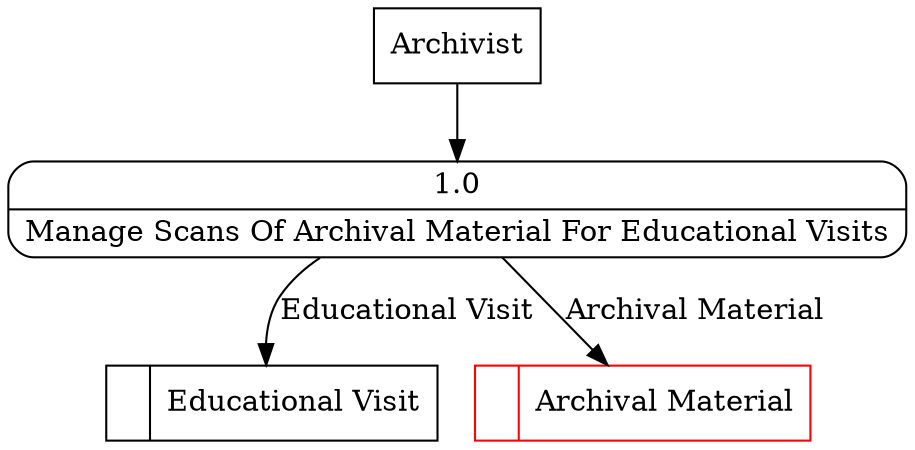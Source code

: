 digraph dfd2{ 
node[shape=record]
200 [label="<f0>  |<f1> Educational Visit " ];
201 [label="<f0>  |<f1> Archival Material " color=red];
202 [label="Archivist" shape=box];
203 [label="{<f0> 1.0|<f1> Manage Scans Of Archival Material For Educational Visits }" shape=Mrecord];
202 -> 203
203 -> 201 [label="Archival Material"]
203 -> 200 [label="Educational Visit"]
}